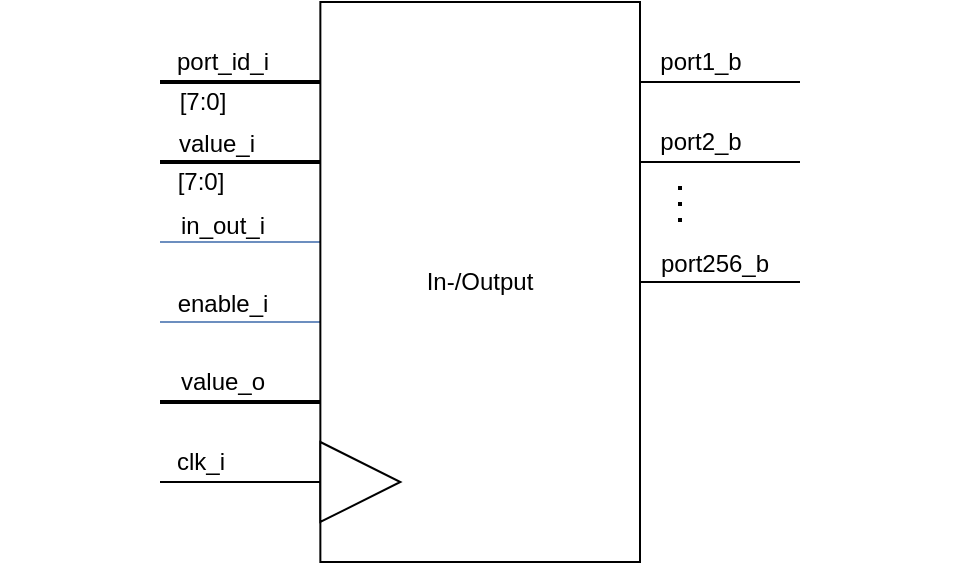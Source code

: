 <mxfile version="13.0.3" type="device"><diagram id="FPk4gUoOmcqN7vCJ4mB5" name="Page-1"><mxGraphModel dx="905" dy="672" grid="1" gridSize="10" guides="1" tooltips="1" connect="1" arrows="1" fold="1" page="1" pageScale="1" pageWidth="850" pageHeight="1100" math="0" shadow="0"><root><mxCell id="0"/><mxCell id="1" parent="0"/><mxCell id="92pkTtxwLKOMqpKowl-l-1" style="edgeStyle=orthogonalEdgeStyle;rounded=0;orthogonalLoop=1;jettySize=auto;html=1;endArrow=none;endFill=0;strokeWidth=2;" parent="1" source="zGRMZHuBH72qZZklBreZ-1" edge="1"><mxGeometry relative="1" as="geometry"><mxPoint x="80" y="120" as="targetPoint"/><Array as="points"><mxPoint x="140" y="120"/><mxPoint x="140" y="120"/></Array></mxGeometry></mxCell><mxCell id="92pkTtxwLKOMqpKowl-l-2" value="&lt;span style=&quot;font-size: 12px;&quot;&gt;port_id_i&lt;/span&gt;" style="edgeLabel;html=1;align=center;verticalAlign=middle;resizable=0;points=[];labelBackgroundColor=none;" parent="92pkTtxwLKOMqpKowl-l-1" vertex="1" connectable="0"><mxGeometry x="0.327" relative="1" as="geometry"><mxPoint x="3.33" y="-10" as="offset"/></mxGeometry></mxCell><mxCell id="92pkTtxwLKOMqpKowl-l-3" value="&lt;span style=&quot;font-size: 12px;&quot;&gt;[7:0]&lt;/span&gt;" style="edgeLabel;html=1;align=center;verticalAlign=middle;resizable=0;points=[];labelBackgroundColor=none;" parent="92pkTtxwLKOMqpKowl-l-1" vertex="1" connectable="0"><mxGeometry x="0.177" y="1" relative="1" as="geometry"><mxPoint x="-12.85" y="9" as="offset"/></mxGeometry></mxCell><mxCell id="92pkTtxwLKOMqpKowl-l-4" style="edgeStyle=orthogonalEdgeStyle;rounded=0;orthogonalLoop=1;jettySize=auto;html=1;endArrow=none;endFill=0;strokeWidth=2;" parent="1" source="zGRMZHuBH72qZZklBreZ-1" edge="1"><mxGeometry relative="1" as="geometry"><mxPoint x="80" y="160" as="targetPoint"/><Array as="points"><mxPoint x="140" y="160"/><mxPoint x="140" y="160"/></Array></mxGeometry></mxCell><mxCell id="92pkTtxwLKOMqpKowl-l-5" value="&lt;span style=&quot;font-size: 12px;&quot;&gt;value_i&lt;/span&gt;" style="edgeLabel;html=1;align=center;verticalAlign=middle;resizable=0;points=[];labelBackgroundColor=none;" parent="92pkTtxwLKOMqpKowl-l-4" vertex="1" connectable="0"><mxGeometry x="0.701" y="-1" relative="1" as="geometry"><mxPoint x="15.33" y="-8" as="offset"/></mxGeometry></mxCell><mxCell id="92pkTtxwLKOMqpKowl-l-6" value="&lt;span style=&quot;font-size: 12px;&quot;&gt;[7:0]&lt;/span&gt;" style="edgeLabel;html=1;align=center;verticalAlign=middle;resizable=0;points=[];labelBackgroundColor=none;" parent="92pkTtxwLKOMqpKowl-l-4" vertex="1" connectable="0"><mxGeometry x="0.609" relative="1" as="geometry"><mxPoint x="4.49" y="10" as="offset"/></mxGeometry></mxCell><mxCell id="92pkTtxwLKOMqpKowl-l-7" style="edgeStyle=orthogonalEdgeStyle;rounded=0;orthogonalLoop=1;jettySize=auto;html=1;endArrow=none;endFill=0;strokeWidth=1;fillColor=#dae8fc;strokeColor=#6c8ebf;" parent="1" source="zGRMZHuBH72qZZklBreZ-1" edge="1"><mxGeometry relative="1" as="geometry"><mxPoint x="80" y="200" as="targetPoint"/><Array as="points"><mxPoint x="120" y="200"/><mxPoint x="120" y="200"/></Array></mxGeometry></mxCell><mxCell id="92pkTtxwLKOMqpKowl-l-8" value="&lt;span style=&quot;font-size: 12px;&quot;&gt;in_out_i&lt;/span&gt;" style="edgeLabel;html=1;align=center;verticalAlign=middle;resizable=0;points=[];labelBackgroundColor=none;" parent="92pkTtxwLKOMqpKowl-l-7" vertex="1" connectable="0"><mxGeometry x="0.676" y="-1" relative="1" as="geometry"><mxPoint x="17.15" y="-7" as="offset"/></mxGeometry></mxCell><mxCell id="92pkTtxwLKOMqpKowl-l-9" style="edgeStyle=orthogonalEdgeStyle;rounded=0;orthogonalLoop=1;jettySize=auto;html=1;endArrow=none;endFill=0;strokeWidth=1;fillColor=#dae8fc;strokeColor=#6c8ebf;" parent="1" source="zGRMZHuBH72qZZklBreZ-1" edge="1"><mxGeometry relative="1" as="geometry"><mxPoint x="80" y="240" as="targetPoint"/><Array as="points"><mxPoint x="140" y="240"/><mxPoint x="140" y="240"/></Array></mxGeometry></mxCell><mxCell id="92pkTtxwLKOMqpKowl-l-10" value="&lt;span style=&quot;font-size: 12px;&quot;&gt;enable_i&lt;/span&gt;" style="edgeLabel;html=1;align=center;verticalAlign=middle;resizable=0;points=[];labelBackgroundColor=none;" parent="92pkTtxwLKOMqpKowl-l-9" vertex="1" connectable="0"><mxGeometry x="0.701" relative="1" as="geometry"><mxPoint x="18.15" y="-9.5" as="offset"/></mxGeometry></mxCell><mxCell id="92pkTtxwLKOMqpKowl-l-11" style="edgeStyle=orthogonalEdgeStyle;rounded=0;orthogonalLoop=1;jettySize=auto;html=1;endArrow=none;endFill=0;strokeWidth=2;" parent="1" source="zGRMZHuBH72qZZklBreZ-1" edge="1"><mxGeometry relative="1" as="geometry"><mxPoint x="80" y="280" as="targetPoint"/><Array as="points"><mxPoint x="140" y="280"/><mxPoint x="140" y="280"/></Array></mxGeometry></mxCell><mxCell id="92pkTtxwLKOMqpKowl-l-12" value="&lt;span style=&quot;font-size: 12px;&quot;&gt;value_o&lt;/span&gt;" style="edgeLabel;html=1;align=center;verticalAlign=middle;resizable=0;points=[];labelBackgroundColor=none;" parent="92pkTtxwLKOMqpKowl-l-11" vertex="1" connectable="0"><mxGeometry x="0.302" y="-1" relative="1" as="geometry"><mxPoint x="3" y="-9" as="offset"/></mxGeometry></mxCell><mxCell id="92pkTtxwLKOMqpKowl-l-15" style="edgeStyle=orthogonalEdgeStyle;rounded=0;orthogonalLoop=1;jettySize=auto;html=1;startArrow=none;startFill=0;endArrow=none;endFill=0;endSize=6;targetPerimeterSpacing=0;strokeWidth=1;" parent="1" source="zGRMZHuBH72qZZklBreZ-1" edge="1"><mxGeometry relative="1" as="geometry"><mxPoint x="400" y="120" as="targetPoint"/><Array as="points"><mxPoint x="320" y="120"/><mxPoint x="320" y="120"/></Array></mxGeometry></mxCell><mxCell id="92pkTtxwLKOMqpKowl-l-16" value="&lt;span style=&quot;font-size: 12px;&quot;&gt;port1_b&lt;/span&gt;" style="edgeLabel;html=1;align=center;verticalAlign=middle;resizable=0;points=[];labelBackgroundColor=none;" parent="92pkTtxwLKOMqpKowl-l-15" vertex="1" connectable="0"><mxGeometry x="-0.601" relative="1" as="geometry"><mxPoint x="13.81" y="-10" as="offset"/></mxGeometry></mxCell><mxCell id="92pkTtxwLKOMqpKowl-l-17" style="edgeStyle=orthogonalEdgeStyle;rounded=0;orthogonalLoop=1;jettySize=auto;html=1;startArrow=none;startFill=0;endArrow=none;endFill=0;endSize=6;targetPerimeterSpacing=0;strokeWidth=1;" parent="1" source="zGRMZHuBH72qZZklBreZ-1" edge="1"><mxGeometry relative="1" as="geometry"><mxPoint x="400" y="160" as="targetPoint"/><Array as="points"><mxPoint x="340" y="160"/><mxPoint x="340" y="160"/></Array></mxGeometry></mxCell><mxCell id="92pkTtxwLKOMqpKowl-l-19" value="&lt;span style=&quot;font-size: 12px;&quot;&gt;port2_b&lt;/span&gt;" style="edgeLabel;html=1;align=center;verticalAlign=middle;resizable=0;points=[];labelBackgroundColor=none;" parent="92pkTtxwLKOMqpKowl-l-17" vertex="1" connectable="0"><mxGeometry x="-0.693" relative="1" as="geometry"><mxPoint x="17.62" y="-10" as="offset"/></mxGeometry></mxCell><mxCell id="92pkTtxwLKOMqpKowl-l-18" style="edgeStyle=orthogonalEdgeStyle;rounded=0;orthogonalLoop=1;jettySize=auto;html=1;startArrow=none;startFill=0;endArrow=none;endFill=0;endSize=6;targetPerimeterSpacing=0;strokeWidth=1;" parent="1" source="zGRMZHuBH72qZZklBreZ-1" edge="1"><mxGeometry relative="1" as="geometry"><mxPoint x="400" y="220" as="targetPoint"/><Array as="points"><mxPoint x="340" y="220"/><mxPoint x="340" y="220"/></Array></mxGeometry></mxCell><mxCell id="92pkTtxwLKOMqpKowl-l-20" value="&lt;span style=&quot;font-size: 12px;&quot;&gt;port256_b&lt;/span&gt;" style="edgeLabel;html=1;align=center;verticalAlign=middle;resizable=0;points=[];labelBackgroundColor=none;" parent="92pkTtxwLKOMqpKowl-l-18" vertex="1" connectable="0"><mxGeometry x="-0.5" y="12" relative="1" as="geometry"><mxPoint x="17" y="3" as="offset"/></mxGeometry></mxCell><mxCell id="WrBXWOjEX6mmK_pnw0oi-1" style="edgeStyle=orthogonalEdgeStyle;rounded=0;orthogonalLoop=1;jettySize=auto;html=1;endArrow=none;endFill=0;" edge="1" parent="1" source="zGRMZHuBH72qZZklBreZ-1"><mxGeometry relative="1" as="geometry"><mxPoint x="80" y="320" as="targetPoint"/><Array as="points"><mxPoint x="140" y="320"/><mxPoint x="140" y="320"/></Array></mxGeometry></mxCell><mxCell id="WrBXWOjEX6mmK_pnw0oi-2" value="&lt;span style=&quot;font-size: 12px;&quot;&gt;clk_i&lt;/span&gt;" style="edgeLabel;html=1;align=center;verticalAlign=middle;resizable=0;points=[];labelBackgroundColor=none;" vertex="1" connectable="0" parent="WrBXWOjEX6mmK_pnw0oi-1"><mxGeometry x="0.236" y="1" relative="1" as="geometry"><mxPoint x="-10.66" y="-11" as="offset"/></mxGeometry></mxCell><mxCell id="zGRMZHuBH72qZZklBreZ-1" value="In-/Output" style="rounded=0;whiteSpace=wrap;html=1;" parent="1" vertex="1"><mxGeometry x="160.18" y="80" width="159.82" height="280" as="geometry"/></mxCell><mxCell id="zGRMZHuBH72qZZklBreZ-15" value="" style="endArrow=none;dashed=1;html=1;dashPattern=1 3;strokeWidth=2;rounded=0;" parent="1" edge="1"><mxGeometry width="50" height="50" relative="1" as="geometry"><mxPoint x="340" y="190" as="sourcePoint"/><mxPoint x="340" y="170" as="targetPoint"/><Array as="points"><mxPoint x="340" y="180"/></Array></mxGeometry></mxCell><mxCell id="WrBXWOjEX6mmK_pnw0oi-3" value="" style="triangle;whiteSpace=wrap;html=1;" vertex="1" parent="1"><mxGeometry x="160.18" y="300" width="40" height="40" as="geometry"/></mxCell><mxCell id="WrBXWOjEX6mmK_pnw0oi-4" value="" style="rounded=0;whiteSpace=wrap;html=1;fillColor=none;strokeColor=none;" vertex="1" parent="1"><mxGeometry y="80" width="480" height="40" as="geometry"/></mxCell></root></mxGraphModel></diagram></mxfile>